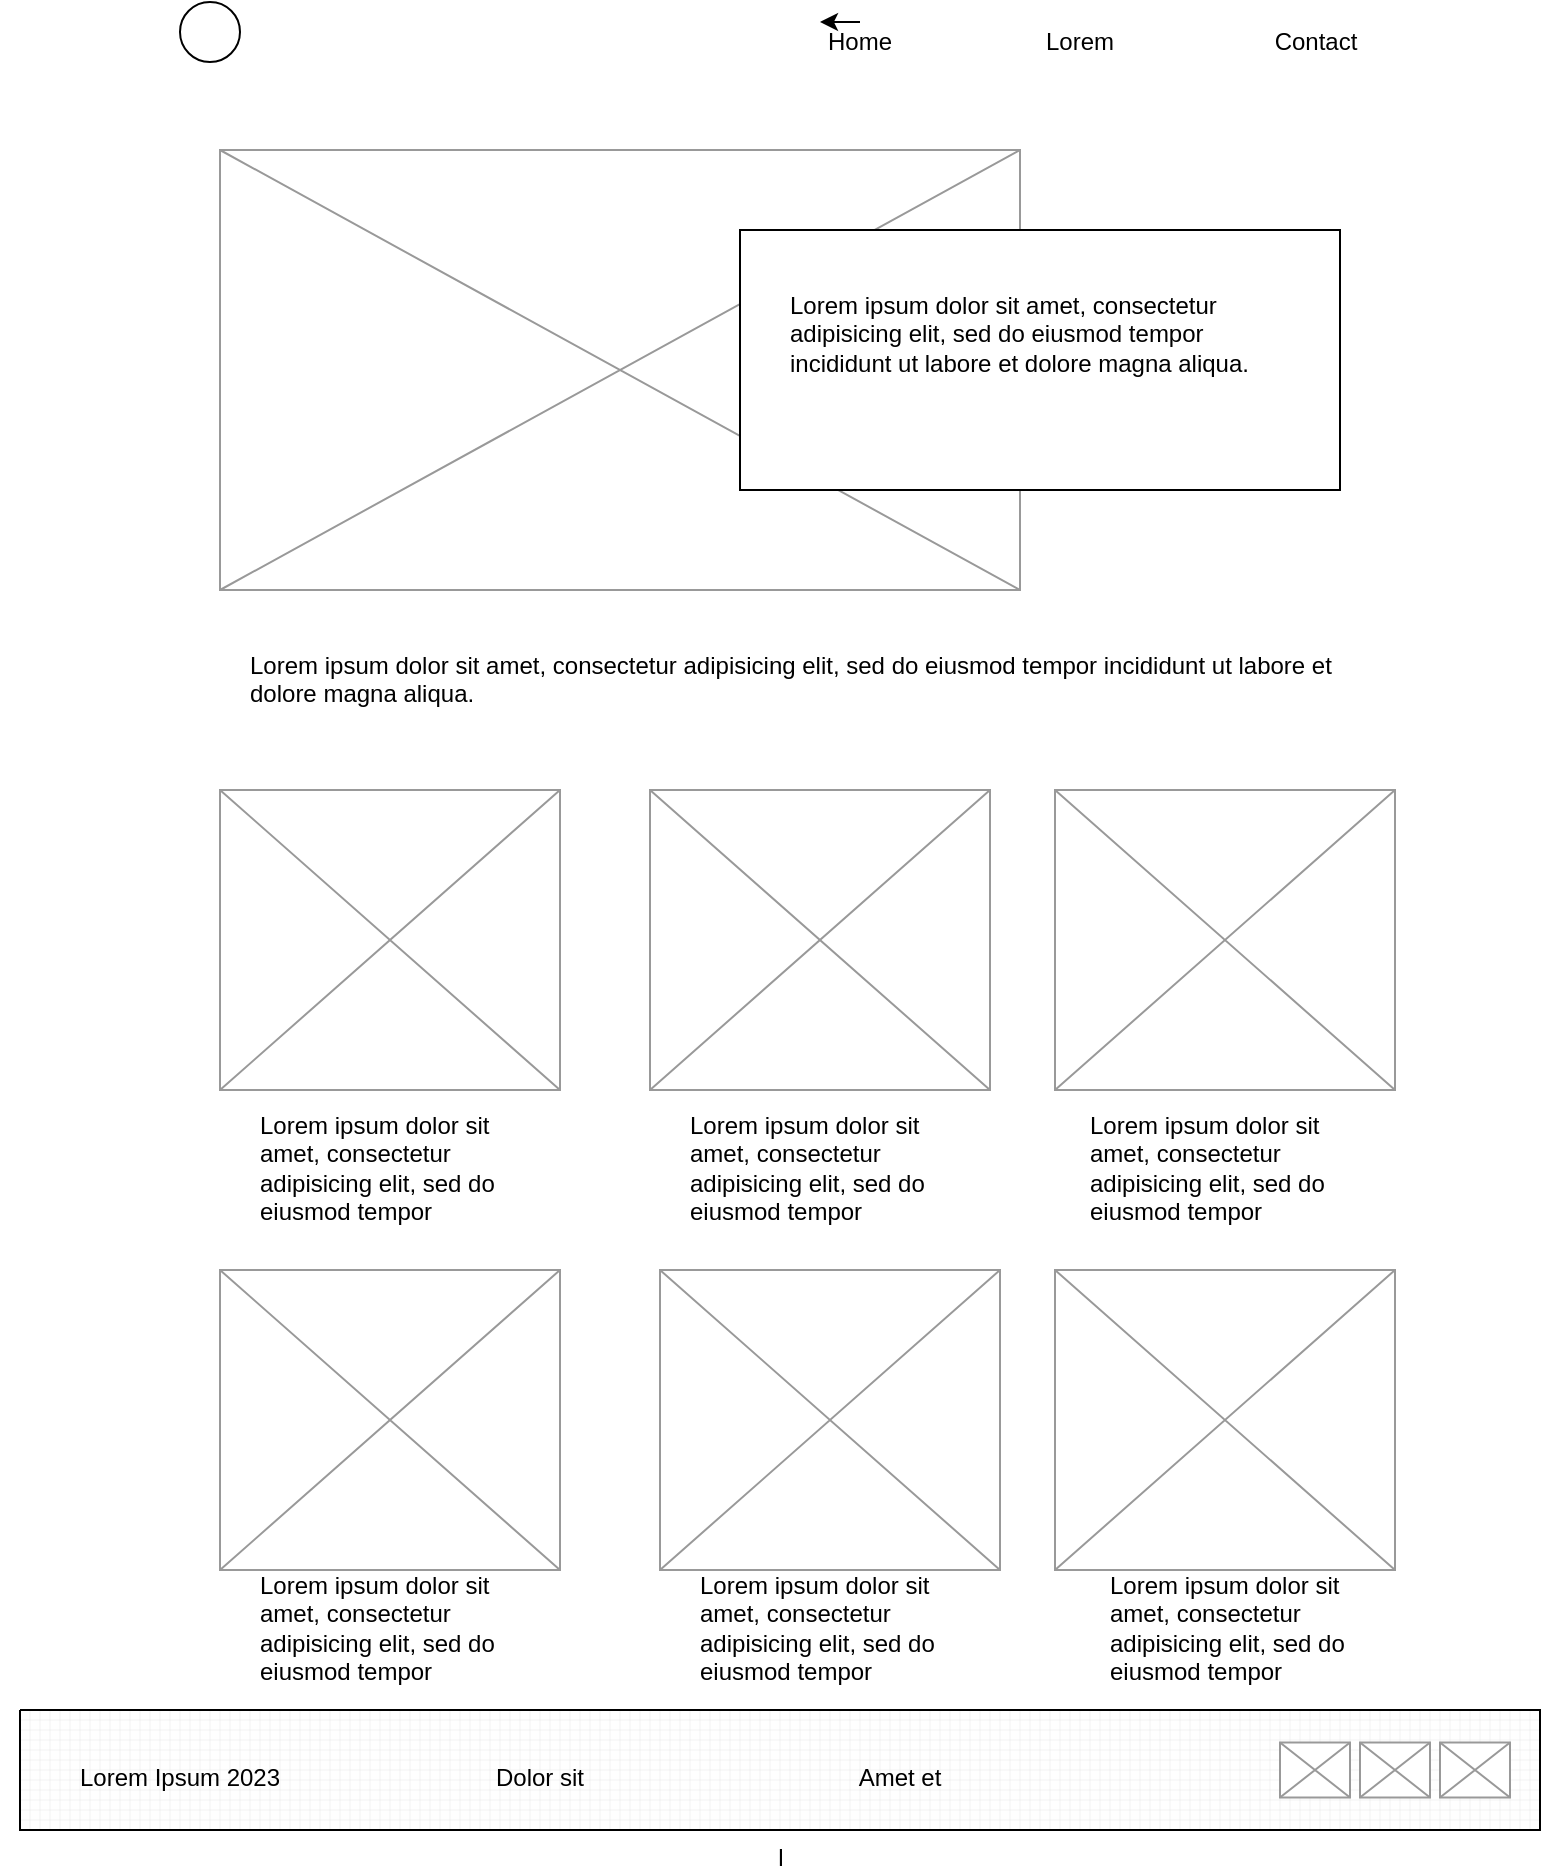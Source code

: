 <mxfile version="22.1.3" type="device">
  <diagram name="Page-1" id="gSQ4Rhm3VutCiDBHGc-_">
    <mxGraphModel dx="832" dy="460" grid="1" gridSize="10" guides="1" tooltips="1" connect="1" arrows="1" fold="1" page="1" pageScale="1" pageWidth="850" pageHeight="1100" math="0" shadow="0">
      <root>
        <mxCell id="0" />
        <mxCell id="1" parent="0" />
        <mxCell id="-REs8MrOoYfWSu_G0Omo-25" value="" style="verticalLabelPosition=bottom;shadow=0;dashed=0;align=center;html=1;verticalAlign=top;strokeWidth=1;shape=mxgraph.mockup.graphics.simpleIcon;strokeColor=#999999;" parent="1" vertex="1">
          <mxGeometry x="140" y="120" width="400" height="220" as="geometry" />
        </mxCell>
        <mxCell id="-REs8MrOoYfWSu_G0Omo-37" value="" style="verticalLabelPosition=bottom;shadow=0;dashed=0;align=center;html=1;verticalAlign=top;strokeWidth=1;shape=mxgraph.mockup.graphics.simpleIcon;strokeColor=#999999;" parent="1" vertex="1">
          <mxGeometry x="737" y="920" width="28" height="20" as="geometry" />
        </mxCell>
        <mxCell id="-REs8MrOoYfWSu_G0Omo-59" value="l" style="verticalLabelPosition=bottom;verticalAlign=top;html=1;shape=mxgraph.basic.patternFillRect;fillStyle=grid;step=5;fillStrokeWidth=0.2;fillStrokeColor=#dddddd;" parent="1" vertex="1">
          <mxGeometry x="40" y="900" width="760" height="60" as="geometry" />
        </mxCell>
        <mxCell id="-REs8MrOoYfWSu_G0Omo-60" value="" style="verticalLabelPosition=bottom;shadow=0;dashed=0;align=center;html=1;verticalAlign=top;strokeWidth=1;shape=mxgraph.mockup.graphics.simpleIcon;strokeColor=#999999;" parent="1" vertex="1">
          <mxGeometry x="750" y="916.25" width="35" height="27.5" as="geometry" />
        </mxCell>
        <mxCell id="-REs8MrOoYfWSu_G0Omo-61" value="" style="verticalLabelPosition=bottom;shadow=0;dashed=0;align=center;html=1;verticalAlign=top;strokeWidth=1;shape=mxgraph.mockup.graphics.simpleIcon;strokeColor=#999999;" parent="1" vertex="1">
          <mxGeometry x="670" y="916.25" width="35" height="27.5" as="geometry" />
        </mxCell>
        <mxCell id="-REs8MrOoYfWSu_G0Omo-62" value="" style="verticalLabelPosition=bottom;shadow=0;dashed=0;align=center;html=1;verticalAlign=top;strokeWidth=1;shape=mxgraph.mockup.graphics.simpleIcon;strokeColor=#999999;" parent="1" vertex="1">
          <mxGeometry x="710" y="916.25" width="35" height="27.5" as="geometry" />
        </mxCell>
        <UserObject label="Home" placeholders="1" name="Variable" id="4HuXosF3qvfxL-lSvG_7-2">
          <mxCell style="text;html=1;strokeColor=none;fillColor=none;align=center;verticalAlign=middle;whiteSpace=wrap;overflow=hidden;" parent="1" vertex="1">
            <mxGeometry x="420" y="56" width="80" height="20" as="geometry" />
          </mxCell>
        </UserObject>
        <UserObject label="Contact" placeholders="1" name="Variable" id="4HuXosF3qvfxL-lSvG_7-3">
          <mxCell style="text;html=1;strokeColor=none;fillColor=none;align=center;verticalAlign=middle;whiteSpace=wrap;overflow=hidden;" parent="1" vertex="1">
            <mxGeometry x="647.5" y="56" width="80" height="20" as="geometry" />
          </mxCell>
        </UserObject>
        <UserObject label="Lorem" placeholders="1" name="Variable" id="4HuXosF3qvfxL-lSvG_7-5">
          <mxCell style="text;html=1;strokeColor=none;fillColor=none;align=center;verticalAlign=middle;whiteSpace=wrap;overflow=hidden;" parent="1" vertex="1">
            <mxGeometry x="530" y="56" width="80" height="20" as="geometry" />
          </mxCell>
        </UserObject>
        <UserObject label="Lorem Ipsum 2023" placeholders="1" name="Variable" id="4HuXosF3qvfxL-lSvG_7-8">
          <mxCell style="text;html=1;strokeColor=none;fillColor=none;align=center;verticalAlign=middle;whiteSpace=wrap;overflow=hidden;" parent="1" vertex="1">
            <mxGeometry x="30" y="923.75" width="180" height="20" as="geometry" />
          </mxCell>
        </UserObject>
        <UserObject label="Dolor sit" placeholders="1" name="Variable" id="4HuXosF3qvfxL-lSvG_7-9">
          <mxCell style="text;html=1;strokeColor=none;fillColor=none;align=center;verticalAlign=middle;whiteSpace=wrap;overflow=hidden;" parent="1" vertex="1">
            <mxGeometry x="210" y="923.75" width="180" height="20" as="geometry" />
          </mxCell>
        </UserObject>
        <UserObject label="Amet et" placeholders="1" name="Variable" id="4HuXosF3qvfxL-lSvG_7-10">
          <mxCell style="text;html=1;strokeColor=none;fillColor=none;align=center;verticalAlign=middle;whiteSpace=wrap;overflow=hidden;" parent="1" vertex="1">
            <mxGeometry x="390" y="923.75" width="180" height="20" as="geometry" />
          </mxCell>
        </UserObject>
        <mxCell id="4HuXosF3qvfxL-lSvG_7-11" value="" style="ellipse;whiteSpace=wrap;html=1;aspect=fixed;" parent="1" vertex="1">
          <mxGeometry x="120" y="46" width="30" height="30" as="geometry" />
        </mxCell>
        <mxCell id="4HuXosF3qvfxL-lSvG_7-19" style="edgeStyle=orthogonalEdgeStyle;rounded=0;orthogonalLoop=1;jettySize=auto;html=1;exitX=0.5;exitY=0;exitDx=0;exitDy=0;entryX=0.25;entryY=0;entryDx=0;entryDy=0;" parent="1" source="4HuXosF3qvfxL-lSvG_7-2" target="4HuXosF3qvfxL-lSvG_7-2" edge="1">
          <mxGeometry relative="1" as="geometry" />
        </mxCell>
        <mxCell id="iUBv5-mRjrPnGJeJ_ugk-6" value="" style="verticalLabelPosition=bottom;shadow=0;dashed=0;align=center;html=1;verticalAlign=top;strokeWidth=1;shape=mxgraph.mockup.graphics.simpleIcon;strokeColor=#999999;" vertex="1" parent="1">
          <mxGeometry x="140" y="440" width="170" height="150" as="geometry" />
        </mxCell>
        <mxCell id="iUBv5-mRjrPnGJeJ_ugk-7" value="" style="rounded=0;whiteSpace=wrap;html=1;" vertex="1" parent="1">
          <mxGeometry x="400" y="160" width="300" height="130" as="geometry" />
        </mxCell>
        <mxCell id="iUBv5-mRjrPnGJeJ_ugk-23" value="&lt;h1&gt;&lt;br&gt;&lt;/h1&gt;&lt;p&gt;Lorem ipsum dolor sit amet, consectetur adipisicing elit, sed do eiusmod tempor incididunt ut labore et dolore magna aliqua.&lt;/p&gt;" style="text;html=1;strokeColor=none;fillColor=none;spacing=5;spacingTop=-20;whiteSpace=wrap;overflow=hidden;rounded=0;" vertex="1" parent="1">
          <mxGeometry x="150" y="320" width="560" height="120" as="geometry" />
        </mxCell>
        <mxCell id="iUBv5-mRjrPnGJeJ_ugk-25" value="" style="verticalLabelPosition=bottom;shadow=0;dashed=0;align=center;html=1;verticalAlign=top;strokeWidth=1;shape=mxgraph.mockup.graphics.simpleIcon;strokeColor=#999999;" vertex="1" parent="1">
          <mxGeometry x="557.5" y="680" width="170" height="150" as="geometry" />
        </mxCell>
        <mxCell id="iUBv5-mRjrPnGJeJ_ugk-26" value="" style="verticalLabelPosition=bottom;shadow=0;dashed=0;align=center;html=1;verticalAlign=top;strokeWidth=1;shape=mxgraph.mockup.graphics.simpleIcon;strokeColor=#999999;" vertex="1" parent="1">
          <mxGeometry x="360" y="680" width="170" height="150" as="geometry" />
        </mxCell>
        <mxCell id="iUBv5-mRjrPnGJeJ_ugk-27" value="" style="verticalLabelPosition=bottom;shadow=0;dashed=0;align=center;html=1;verticalAlign=top;strokeWidth=1;shape=mxgraph.mockup.graphics.simpleIcon;strokeColor=#999999;" vertex="1" parent="1">
          <mxGeometry x="355" y="440" width="170" height="150" as="geometry" />
        </mxCell>
        <mxCell id="iUBv5-mRjrPnGJeJ_ugk-28" value="" style="verticalLabelPosition=bottom;shadow=0;dashed=0;align=center;html=1;verticalAlign=top;strokeWidth=1;shape=mxgraph.mockup.graphics.simpleIcon;strokeColor=#999999;" vertex="1" parent="1">
          <mxGeometry x="557.5" y="440" width="170" height="150" as="geometry" />
        </mxCell>
        <mxCell id="iUBv5-mRjrPnGJeJ_ugk-29" value="" style="verticalLabelPosition=bottom;shadow=0;dashed=0;align=center;html=1;verticalAlign=top;strokeWidth=1;shape=mxgraph.mockup.graphics.simpleIcon;strokeColor=#999999;" vertex="1" parent="1">
          <mxGeometry x="140" y="680" width="170" height="150" as="geometry" />
        </mxCell>
        <mxCell id="iUBv5-mRjrPnGJeJ_ugk-30" value="&lt;h1&gt;&lt;br&gt;&lt;/h1&gt;&lt;p&gt;Lorem ipsum dolor sit amet, consectetur adipisicing elit, sed do eiusmod tempor incididunt ut labore et dolore magna aliqua.&lt;/p&gt;" style="text;html=1;strokeColor=none;fillColor=none;spacing=5;spacingTop=-20;whiteSpace=wrap;overflow=hidden;rounded=0;" vertex="1" parent="1">
          <mxGeometry x="155" y="550" width="140" height="110" as="geometry" />
        </mxCell>
        <mxCell id="iUBv5-mRjrPnGJeJ_ugk-31" value="&lt;h1&gt;&lt;br&gt;&lt;/h1&gt;&lt;p&gt;Lorem ipsum dolor sit amet, consectetur adipisicing elit, sed do eiusmod tempor incididunt ut labore et dolore magna aliqua.&lt;/p&gt;" style="text;html=1;strokeColor=none;fillColor=none;spacing=5;spacingTop=-20;whiteSpace=wrap;overflow=hidden;rounded=0;" vertex="1" parent="1">
          <mxGeometry x="370" y="550" width="140" height="110" as="geometry" />
        </mxCell>
        <mxCell id="iUBv5-mRjrPnGJeJ_ugk-32" value="&lt;h1&gt;&lt;br&gt;&lt;/h1&gt;&lt;p&gt;Lorem ipsum dolor sit amet, consectetur adipisicing elit, sed do eiusmod tempor incididunt ut labore et dolore magna aliqua.&lt;/p&gt;" style="text;html=1;strokeColor=none;fillColor=none;spacing=5;spacingTop=-20;whiteSpace=wrap;overflow=hidden;rounded=0;" vertex="1" parent="1">
          <mxGeometry x="570" y="550" width="140" height="110" as="geometry" />
        </mxCell>
        <mxCell id="iUBv5-mRjrPnGJeJ_ugk-33" value="&lt;h1&gt;&lt;br&gt;&lt;/h1&gt;&lt;p&gt;Lorem ipsum dolor sit amet, consectetur adipisicing elit, sed do eiusmod tempor incididunt ut labore et dolore magna aliqua.&lt;/p&gt;" style="text;html=1;strokeColor=none;fillColor=none;spacing=5;spacingTop=-20;whiteSpace=wrap;overflow=hidden;rounded=0;" vertex="1" parent="1">
          <mxGeometry x="375" y="780" width="140" height="110" as="geometry" />
        </mxCell>
        <mxCell id="iUBv5-mRjrPnGJeJ_ugk-34" value="&lt;h1&gt;&lt;br&gt;&lt;/h1&gt;&lt;p&gt;Lorem ipsum dolor sit amet, consectetur adipisicing elit, sed do eiusmod tempor incididunt ut labore et dolore magna aliqua.&lt;/p&gt;" style="text;html=1;strokeColor=none;fillColor=none;spacing=5;spacingTop=-20;whiteSpace=wrap;overflow=hidden;rounded=0;" vertex="1" parent="1">
          <mxGeometry x="580" y="780" width="140" height="110" as="geometry" />
        </mxCell>
        <mxCell id="iUBv5-mRjrPnGJeJ_ugk-35" value="&lt;h1&gt;&lt;br&gt;&lt;/h1&gt;&lt;p&gt;Lorem ipsum dolor sit amet, consectetur adipisicing elit, sed do eiusmod tempor incididunt ut labore et dolore magna aliqua.&lt;/p&gt;" style="text;html=1;strokeColor=none;fillColor=none;spacing=5;spacingTop=-20;whiteSpace=wrap;overflow=hidden;rounded=0;" vertex="1" parent="1">
          <mxGeometry x="155" y="780" width="140" height="110" as="geometry" />
        </mxCell>
        <mxCell id="iUBv5-mRjrPnGJeJ_ugk-36" value="&lt;h1&gt;&lt;br&gt;&lt;/h1&gt;&lt;p&gt;Lorem ipsum dolor sit amet, consectetur adipisicing elit, sed do eiusmod tempor incididunt ut labore et dolore magna aliqua.&lt;/p&gt;" style="text;html=1;strokeColor=none;fillColor=none;spacing=5;spacingTop=-20;whiteSpace=wrap;overflow=hidden;rounded=0;" vertex="1" parent="1">
          <mxGeometry x="420" y="140" width="260" height="110" as="geometry" />
        </mxCell>
      </root>
    </mxGraphModel>
  </diagram>
</mxfile>
